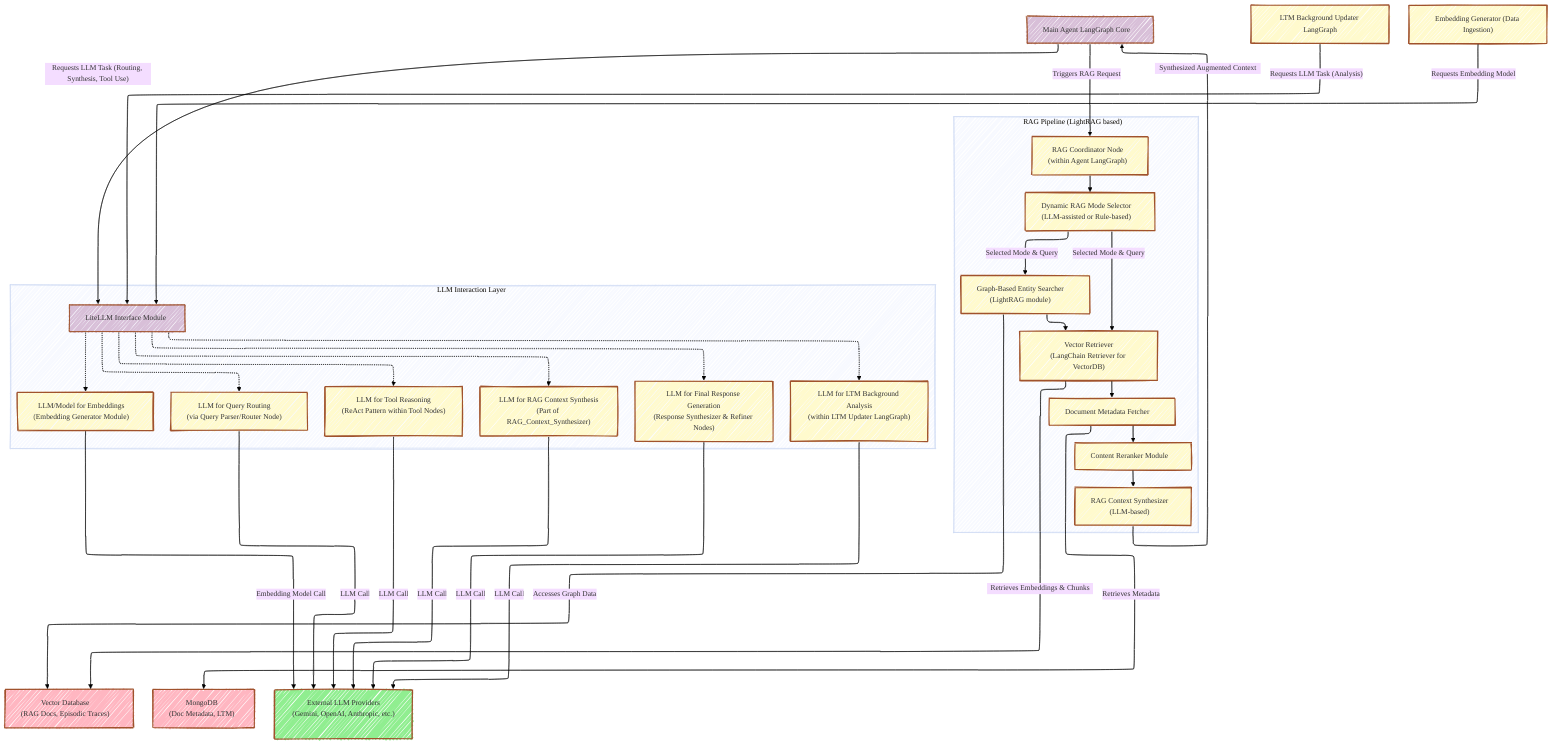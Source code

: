 ---
config:
  layout: elk
  look: handDrawn
  theme: base
  themeVariables:
    fontFamily: ''
    fontSize: 14px
    lineColor: '#000000'
---

graph TD
    classDef component fill:#FFFACD,stroke:#A0522D,stroke-width:2px;
    classDef library fill:#D8BFD8,stroke:#A0522D,stroke-width:1.5px;
    classDef database fill:#FFB6C1,stroke:#A0522D,stroke-width:2px,shape:cylinder;
    classDef external fill:#90EE90,stroke:#A0522D,stroke-width:2px,shape:rectangle;
    classDef flowLabel fill:none,stroke:none,text-align:center;

    %% Core Agent & Orchestration
    Agent_LangGraph_Core["Main Agent LangGraph Core"]:::library;
    
    subgraph RAG_Pipeline ["RAG Pipeline (LightRAG based)"]
        direction TB
        RAG_Coordinator["RAG Coordinator Node<br/>(within Agent LangGraph)"]:::component;
        Dynamic_Mode_Selector["Dynamic RAG Mode Selector<br/>(LLM-assisted or Rule-based)"]:::component;
        Graph_Entity_Searcher["Graph-Based Entity Searcher<br/>(LightRAG module)"]:::component;
        Vector_Retriever["Vector Retriever<br/>(LangChain Retriever for VectorDB)"]:::component;
        Metadata_Fetcher["Document Metadata Fetcher"]:::component;
        Reranker["Content Reranker Module"]:::component;
        RAG_Context_Synthesizer["RAG Context Synthesizer<br/>(LLM-based)"]:::component;

        RAG_Coordinator --> Dynamic_Mode_Selector;
        Dynamic_Mode_Selector -- "Selected Mode & Query" --> Graph_Entity_Searcher;
    %% Can go direct or after graph search
        Dynamic_Mode_Selector -- "Selected Mode & Query" --> Vector_Retriever; 
    %% Graph search can refine input for vector retrieval
        Graph_Entity_Searcher --> Vector_Retriever; 
        Vector_Retriever --> Metadata_Fetcher;
        Metadata_Fetcher --> Reranker;
        Reranker --> RAG_Context_Synthesizer;
    end

    %% LLM Interaction Layer
    subgraph LLM_Interaction_Layer ["LLM Interaction Layer"]
        direction TB
        LiteLLM_Interface["LiteLLM Interface Module"]:::library;
        
        LLM_For_Routing["LLM for Query Routing<br/>(via Query Parser/Router Node)"]:::component;
        LLM_For_Tool_Use["LLM for Tool Reasoning<br/>(ReAct Pattern within Tool Nodes)"]:::component;
        LLM_For_RAG_Synthesis["LLM for RAG Context Synthesis<br/>(Part of RAG_Context_Synthesizer)"]:::component;
        LLM_For_Response_Generation["LLM for Final Response Generation<br/>(Response Synthesizer & Refiner Nodes)"]:::component;
        LLM_For_LTM_Analysis["LLM for LTM Background Analysis<br/>(within LTM Updater LangGraph)"]:::component;
        LLM_For_Embeddings["LLM/Model for Embeddings<br/>(Embedding Generator Module)"]:::component;

        LiteLLM_Interface -.-> LLM_For_Routing;
        LiteLLM_Interface -.-> LLM_For_Tool_Use;
        LiteLLM_Interface -.-> LLM_For_RAG_Synthesis;
        LiteLLM_Interface -.-> LLM_For_Response_Generation;
        LiteLLM_Interface -.-> LLM_For_LTM_Analysis;
        LiteLLM_Interface -.-> LLM_For_Embeddings;
    end

    %% Data Stores relevant to RAG/LLM
    VectorDB_Store["Vector Database<br/>(RAG Docs, Episodic Traces)"]:::database;
    MongoDB_Metadata_LTM["MongoDB<br/>(Doc Metadata, LTM)"]:::database;
    
    %% External LLM Providers
    External_LLMs["External LLM Providers<br/>(Gemini, OpenAI, Anthropic, etc.)"]:::external;

    %% Connections: Agent Core to RAG and LLM Interface
    Agent_LangGraph_Core -- "Triggers RAG Request" --> RAG_Coordinator;
    RAG_Context_Synthesizer -- "Synthesized Augmented Context" --> Agent_LangGraph_Core;

    Agent_LangGraph_Core -- "Requests LLM Task (Routing, Synthesis, Tool Use)" --> LiteLLM_Interface;
    LTM_Background_Updater_Placeholder["LTM Background Updater LangGraph"] -- "Requests LLM Task (Analysis)" --> LiteLLM_Interface;
    Embedding_Generator_Placeholder["Embedding Generator (Data Ingestion)"] -- "Requests Embedding Model" --> LiteLLM_Interface;


    %% Connections: RAG Pipeline to Data Stores
    %% Or a dedicated Graph DB if separate
    Graph_Entity_Searcher -- "Accesses Graph Data" --> VectorDB_Store; 
    Vector_Retriever -- "Retrieves Embeddings & Chunks" --> VectorDB_Store;
    Metadata_Fetcher -- "Retrieves Metadata" --> MongoDB_Metadata_LTM;

    %% Connections: LLM Interface to External LLMs
    LLM_For_Routing -- "LLM Call" --> External_LLMs;
    LLM_For_Tool_Use -- "LLM Call" --> External_LLMs;
    LLM_For_RAG_Synthesis -- "LLM Call" --> External_LLMs;
    LLM_For_Response_Generation -- "LLM Call" --> External_LLMs;
    LLM_For_LTM_Analysis -- "LLM Call" --> External_LLMs;
    %% Or local if self-hosted embedding models
    LLM_For_Embeddings -- "Embedding Model Call" --> External_LLMs; 

    %% Placeholder styling for clarity
    class LTM_Background_Updater_Placeholder,Embedding_Generator_Placeholder component;

    
    %% Apply curved lines using 'basis' interpolation for smooth flow
    %% linkStyle default interpolate basis;

    %% title RAG/LLM-Specific Architecture Diagram